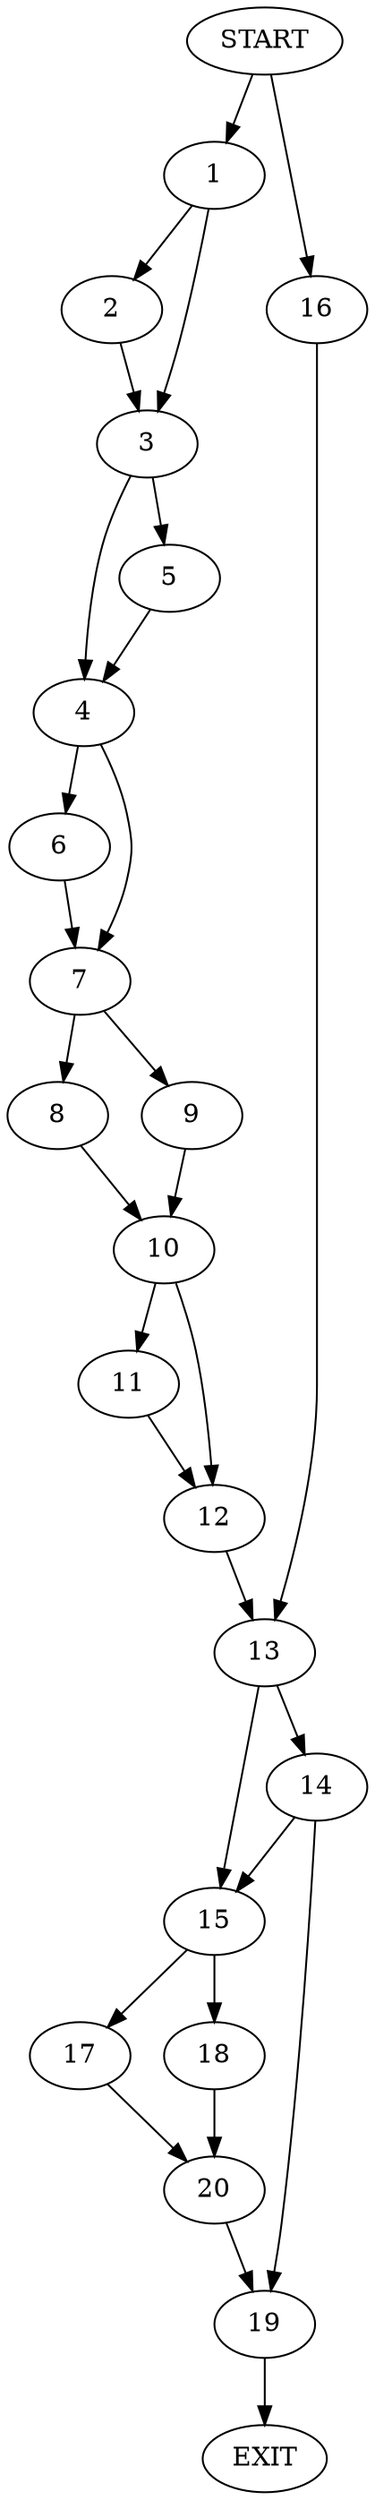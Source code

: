 digraph {
0 [label="START"]
21 [label="EXIT"]
0 -> 1
1 -> 2
1 -> 3
2 -> 3
3 -> 4
3 -> 5
4 -> 6
4 -> 7
5 -> 4
6 -> 7
7 -> 8
7 -> 9
9 -> 10
8 -> 10
10 -> 11
10 -> 12
11 -> 12
12 -> 13
13 -> 14
13 -> 15
0 -> 16
16 -> 13
15 -> 17
15 -> 18
14 -> 15
14 -> 19
19 -> 21
18 -> 20
17 -> 20
20 -> 19
}
